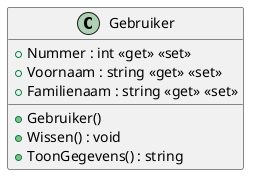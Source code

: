 @startuml
class Gebruiker {
    + Nummer : int <<get>> <<set>>
    + Voornaam : string <<get>> <<set>>
    + Familienaam : string <<get>> <<set>>
    + Gebruiker()
    + Wissen() : void
    + ToonGegevens() : string
}
@enduml
